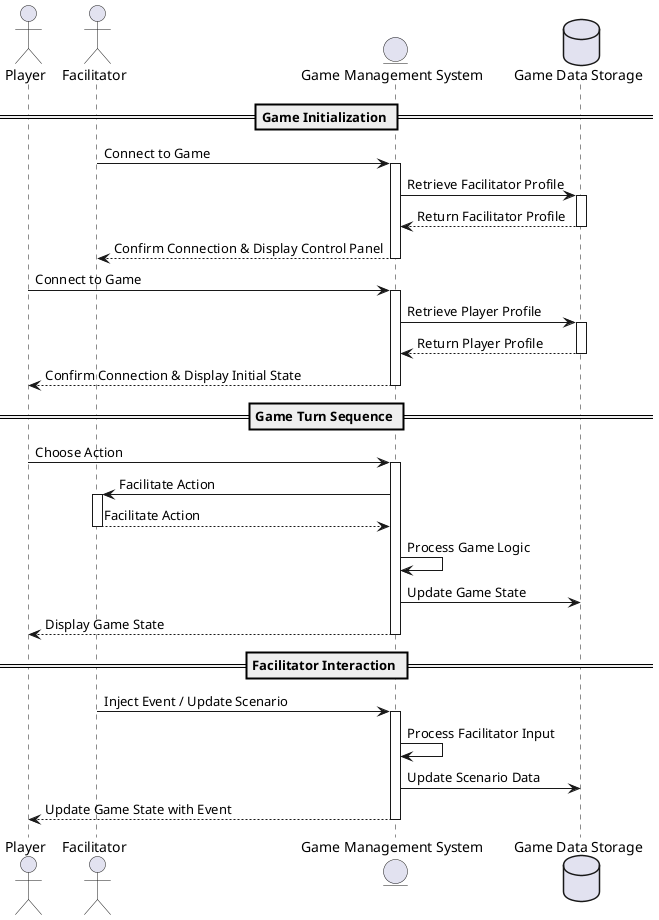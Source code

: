 @startuml process view

actor Player
actor Facilitator
entity "Game Management System" as GMS
database "Game Data Storage" as GDS

== Game Initialization ==

Facilitator -> GMS : Connect to Game
activate GMS
GMS -> GDS : Retrieve Facilitator Profile
activate GDS
GDS --> GMS : Return Facilitator Profile
deactivate GDS
GMS --> Facilitator : Confirm Connection & Display Control Panel
deactivate GMS

Player -> GMS : Connect to Game
activate GMS
GMS -> GDS : Retrieve Player Profile
activate GDS
GDS --> GMS : Return Player Profile
deactivate GDS
GMS --> Player : Confirm Connection & Display Initial State
deactivate GMS

== Game Turn Sequence ==

Player -> GMS : Choose Action
activate GMS
GMS -> Facilitator : Facilitate Action
activate Facilitator
Facilitator --> GMS : Facilitate Action
deactivate Facilitator
GMS -> GMS : Process Game Logic
GMS -> GDS : Update Game State
GMS --> Player : Display Game State
deactivate GMS

== Facilitator Interaction ==

Facilitator -> GMS : Inject Event / Update Scenario
activate GMS
GMS -> GMS : Process Facilitator Input
GMS -> GDS : Update Scenario Data
GMS --> Player : Update Game State with Event
deactivate GMS

@enduml